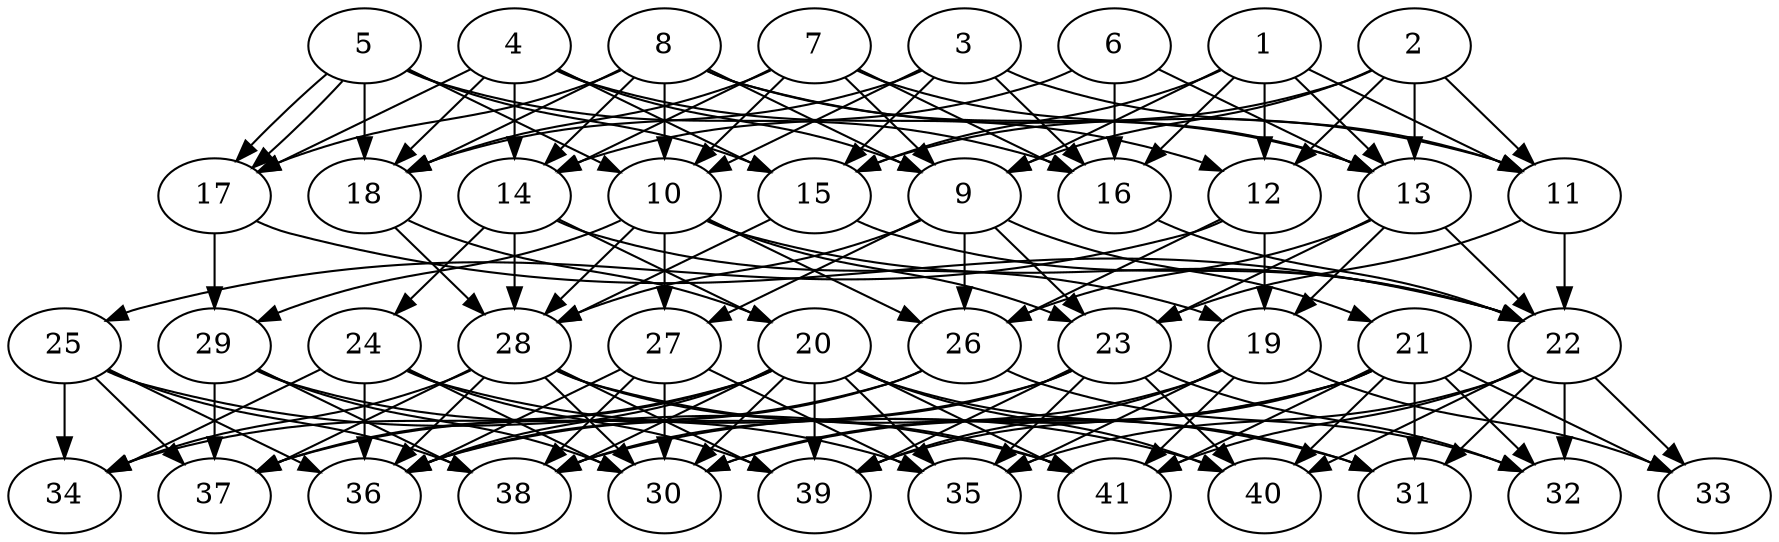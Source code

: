 // DAG (tier=3-complex, mode=data, n=41, ccr=0.516, fat=0.735, density=0.604, regular=0.377, jump=0.249, mindata=4194304, maxdata=33554432)
// DAG automatically generated by daggen at Sun Aug 24 16:33:35 2025
// /home/ermia/Project/Environments/daggen/bin/daggen --dot --ccr 0.516 --fat 0.735 --regular 0.377 --density 0.604 --jump 0.249 --mindata 4194304 --maxdata 33554432 -n 41 
digraph G {
  1 [size="14665997624833040449536", alpha="0.05", expect_size="7332998812416520224768"]
  1 -> 9 [size ="4793260811747328"]
  1 -> 11 [size ="4793260811747328"]
  1 -> 12 [size ="4793260811747328"]
  1 -> 13 [size ="4793260811747328"]
  1 -> 15 [size ="4793260811747328"]
  1 -> 16 [size ="4793260811747328"]
  2 [size="6659476566084218257408", alpha="0.14", expect_size="3329738283042109128704"]
  2 -> 9 [size ="2831718318866432"]
  2 -> 11 [size ="2831718318866432"]
  2 -> 12 [size ="2831718318866432"]
  2 -> 13 [size ="2831718318866432"]
  2 -> 15 [size ="2831718318866432"]
  3 [size="89810969948987904", alpha="0.01", expect_size="44905484974493952"]
  3 -> 10 [size ="8646398522163200"]
  3 -> 11 [size ="8646398522163200"]
  3 -> 15 [size ="8646398522163200"]
  3 -> 16 [size ="8646398522163200"]
  3 -> 18 [size ="8646398522163200"]
  4 [size="4328764386143359488", alpha="0.05", expect_size="2164382193071679744"]
  4 -> 9 [size ="2720929729740800"]
  4 -> 12 [size ="2720929729740800"]
  4 -> 14 [size ="2720929729740800"]
  4 -> 15 [size ="2720929729740800"]
  4 -> 17 [size ="2720929729740800"]
  4 -> 18 [size ="2720929729740800"]
  5 [size="12632072286758310", alpha="0.12", expect_size="6316036143379155"]
  5 -> 10 [size ="768590974287872"]
  5 -> 15 [size ="768590974287872"]
  5 -> 16 [size ="768590974287872"]
  5 -> 17 [size ="768590974287872"]
  5 -> 17 [size ="768590974287872"]
  5 -> 18 [size ="768590974287872"]
  6 [size="211201999146832576", alpha="0.16", expect_size="105600999573416288"]
  6 -> 13 [size ="4776031491719168"]
  6 -> 14 [size ="4776031491719168"]
  6 -> 16 [size ="4776031491719168"]
  7 [size="10223512507260076032000", alpha="0.15", expect_size="5111756253630038016000"]
  7 -> 9 [size ="3768397804339200"]
  7 -> 10 [size ="3768397804339200"]
  7 -> 13 [size ="3768397804339200"]
  7 -> 14 [size ="3768397804339200"]
  7 -> 16 [size ="3768397804339200"]
  7 -> 18 [size ="3768397804339200"]
  8 [size="22897913055773716480", alpha="0.13", expect_size="11448956527886858240"]
  8 -> 9 [size ="8097378691186688"]
  8 -> 10 [size ="8097378691186688"]
  8 -> 11 [size ="8097378691186688"]
  8 -> 13 [size ="8097378691186688"]
  8 -> 14 [size ="8097378691186688"]
  8 -> 17 [size ="8097378691186688"]
  8 -> 18 [size ="8097378691186688"]
  9 [size="8917421417257001549824", alpha="0.01", expect_size="4458710708628500774912"]
  9 -> 21 [size ="3440193315012608"]
  9 -> 23 [size ="3440193315012608"]
  9 -> 26 [size ="3440193315012608"]
  9 -> 27 [size ="3440193315012608"]
  9 -> 28 [size ="3440193315012608"]
  10 [size="4430285681652825849856", alpha="0.08", expect_size="2215142840826412924928"]
  10 -> 22 [size ="2157965389856768"]
  10 -> 23 [size ="2157965389856768"]
  10 -> 26 [size ="2157965389856768"]
  10 -> 27 [size ="2157965389856768"]
  10 -> 28 [size ="2157965389856768"]
  10 -> 29 [size ="2157965389856768"]
  11 [size="1659785186438187008", alpha="0.16", expect_size="829892593219093504"]
  11 -> 22 [size ="1332832580403200"]
  11 -> 23 [size ="1332832580403200"]
  12 [size="19472820806372827332608", alpha="0.19", expect_size="9736410403186413666304"]
  12 -> 19 [size ="5790408881733632"]
  12 -> 25 [size ="5790408881733632"]
  12 -> 26 [size ="5790408881733632"]
  13 [size="29375397102624159301632", alpha="0.12", expect_size="14687698551312079650816"]
  13 -> 19 [size ="7616331138465792"]
  13 -> 22 [size ="7616331138465792"]
  13 -> 23 [size ="7616331138465792"]
  13 -> 26 [size ="7616331138465792"]
  14 [size="197596220351450185728", alpha="0.13", expect_size="98798110175725092864"]
  14 -> 19 [size ="271399520305152"]
  14 -> 20 [size ="271399520305152"]
  14 -> 24 [size ="271399520305152"]
  14 -> 28 [size ="271399520305152"]
  15 [size="7306804925038592000000", alpha="0.09", expect_size="3653402462519296000000"]
  15 -> 22 [size ="3012370104320000"]
  15 -> 28 [size ="3012370104320000"]
  16 [size="15699713926477424640", alpha="0.08", expect_size="7849856963238712320"]
  16 -> 22 [size ="6623728762880000"]
  17 [size="20136218050391756800", alpha="0.05", expect_size="10068109025195878400"]
  17 -> 22 [size ="6581367131340800"]
  17 -> 29 [size ="6581367131340800"]
  18 [size="805851657367381248", alpha="0.10", expect_size="402925828683690624"]
  18 -> 20 [size ="878235449556992"]
  18 -> 28 [size ="878235449556992"]
  19 [size="7927414242155851415552", alpha="0.06", expect_size="3963707121077925707776"]
  19 -> 30 [size ="3180614408732672"]
  19 -> 33 [size ="3180614408732672"]
  19 -> 35 [size ="3180614408732672"]
  19 -> 39 [size ="3180614408732672"]
  19 -> 41 [size ="3180614408732672"]
  20 [size="8550873064227368960", alpha="0.15", expect_size="4275436532113684480"]
  20 -> 30 [size ="6447653357355008"]
  20 -> 31 [size ="6447653357355008"]
  20 -> 34 [size ="6447653357355008"]
  20 -> 35 [size ="6447653357355008"]
  20 -> 36 [size ="6447653357355008"]
  20 -> 37 [size ="6447653357355008"]
  20 -> 38 [size ="6447653357355008"]
  20 -> 39 [size ="6447653357355008"]
  20 -> 40 [size ="6447653357355008"]
  20 -> 41 [size ="6447653357355008"]
  21 [size="295979930156303680", alpha="0.16", expect_size="147989965078151840"]
  21 -> 30 [size ="5425212778610688"]
  21 -> 31 [size ="5425212778610688"]
  21 -> 32 [size ="5425212778610688"]
  21 -> 33 [size ="5425212778610688"]
  21 -> 38 [size ="5425212778610688"]
  21 -> 39 [size ="5425212778610688"]
  21 -> 40 [size ="5425212778610688"]
  21 -> 41 [size ="5425212778610688"]
  22 [size="11185919985826134016", alpha="0.04", expect_size="5592959992913067008"]
  22 -> 31 [size ="4756036405690368"]
  22 -> 32 [size ="4756036405690368"]
  22 -> 33 [size ="4756036405690368"]
  22 -> 35 [size ="4756036405690368"]
  22 -> 40 [size ="4756036405690368"]
  22 -> 41 [size ="4756036405690368"]
  23 [size="12663767409464975360", alpha="0.10", expect_size="6331883704732487680"]
  23 -> 32 [size ="4668160527564800"]
  23 -> 35 [size ="4668160527564800"]
  23 -> 36 [size ="4668160527564800"]
  23 -> 38 [size ="4668160527564800"]
  23 -> 39 [size ="4668160527564800"]
  23 -> 40 [size ="4668160527564800"]
  24 [size="8226340338850757632", alpha="0.08", expect_size="4113170169425378816"]
  24 -> 30 [size ="3367533667155968"]
  24 -> 34 [size ="3367533667155968"]
  24 -> 36 [size ="3367533667155968"]
  24 -> 39 [size ="3367533667155968"]
  24 -> 40 [size ="3367533667155968"]
  25 [size="7302433390807780352", alpha="0.19", expect_size="3651216695403890176"]
  25 -> 34 [size ="5073561391726592"]
  25 -> 36 [size ="5073561391726592"]
  25 -> 37 [size ="5073561391726592"]
  25 -> 38 [size ="5073561391726592"]
  25 -> 41 [size ="5073561391726592"]
  26 [size="88269825261840736", alpha="0.02", expect_size="44134912630920368"]
  26 -> 32 [size ="3686351715172352"]
  26 -> 36 [size ="3686351715172352"]
  26 -> 37 [size ="3686351715172352"]
  27 [size="3929237563606696960", alpha="0.04", expect_size="1964618781803348480"]
  27 -> 30 [size ="1684339372851200"]
  27 -> 35 [size ="1684339372851200"]
  27 -> 36 [size ="1684339372851200"]
  27 -> 38 [size ="1684339372851200"]
  28 [size="659807420845425408", alpha="0.16", expect_size="329903710422712704"]
  28 -> 30 [size ="306638149910528"]
  28 -> 31 [size ="306638149910528"]
  28 -> 34 [size ="306638149910528"]
  28 -> 36 [size ="306638149910528"]
  28 -> 37 [size ="306638149910528"]
  28 -> 39 [size ="306638149910528"]
  28 -> 41 [size ="306638149910528"]
  29 [size="68455355889581776", alpha="0.05", expect_size="34227677944790888"]
  29 -> 30 [size ="3215665846550528"]
  29 -> 35 [size ="3215665846550528"]
  29 -> 37 [size ="3215665846550528"]
  29 -> 38 [size ="3215665846550528"]
  30 [size="4745929086931815424", alpha="0.13", expect_size="2372964543465907712"]
  31 [size="5111143154754057216", alpha="0.09", expect_size="2555571577377028608"]
  32 [size="24995113082046956699648", alpha="0.11", expect_size="12497556541023478349824"]
  33 [size="5135967427852685541376", alpha="0.01", expect_size="2567983713926342770688"]
  34 [size="17511630594483548160", alpha="0.03", expect_size="8755815297241774080"]
  35 [size="13554161054794431594496", alpha="0.15", expect_size="6777080527397215797248"]
  36 [size="1281655131850209280", alpha="0.17", expect_size="640827565925104640"]
  37 [size="5307008688525196394496", alpha="0.08", expect_size="2653504344262598197248"]
  38 [size="1571041223064835840", alpha="0.03", expect_size="785520611532417920"]
  39 [size="3338885325131542528", alpha="0.09", expect_size="1669442662565771264"]
  40 [size="1461745850355955007488", alpha="0.14", expect_size="730872925177977503744"]
  41 [size="32648607634881062633472", alpha="0.15", expect_size="16324303817440531316736"]
}